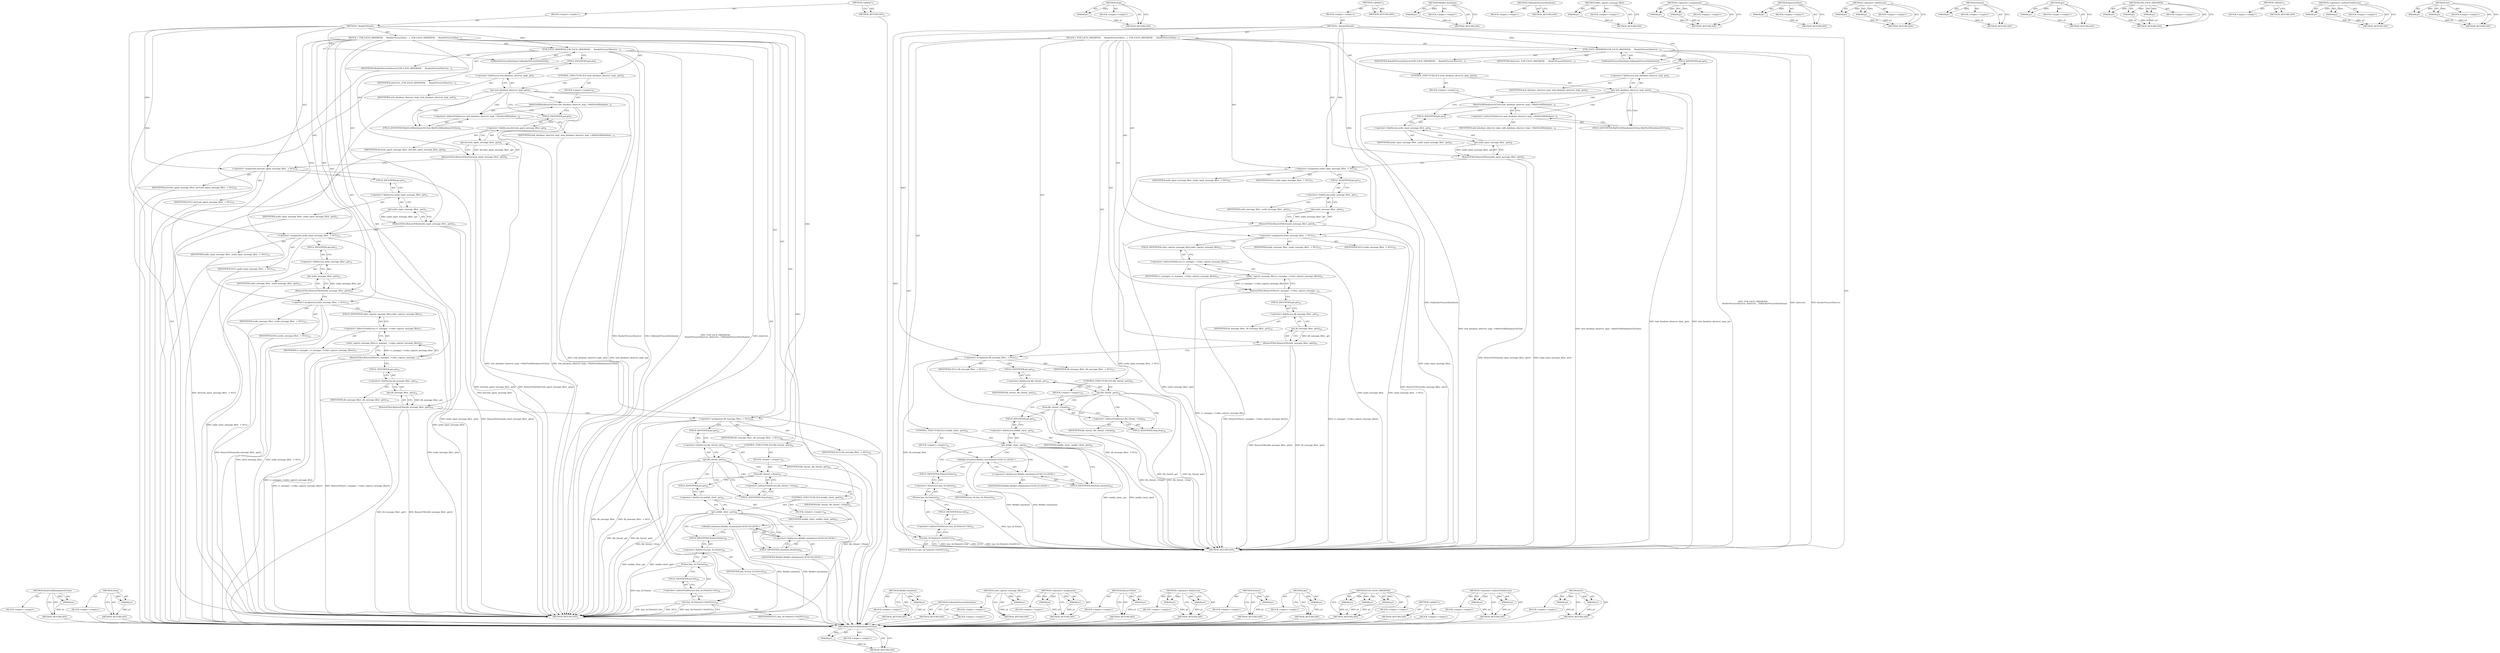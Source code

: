 digraph "Set" {
vulnerable_114 [label=<(METHOD,WaitForAllDatabasesToClose)>];
vulnerable_115 [label=<(PARAM,p1)>];
vulnerable_116 [label=<(BLOCK,&lt;empty&gt;,&lt;empty&gt;)>];
vulnerable_117 [label=<(METHOD_RETURN,ANY)>];
vulnerable_136 [label=<(METHOD,Stop)>];
vulnerable_137 [label=<(PARAM,p1)>];
vulnerable_138 [label=<(BLOCK,&lt;empty&gt;,&lt;empty&gt;)>];
vulnerable_139 [label=<(METHOD_RETURN,ANY)>];
vulnerable_6 [label=<(METHOD,&lt;global&gt;)<SUB>1</SUB>>];
vulnerable_7 [label=<(BLOCK,&lt;empty&gt;,&lt;empty&gt;)<SUB>1</SUB>>];
vulnerable_8 [label=<(METHOD,~RenderThread)<SUB>1</SUB>>];
vulnerable_9 [label=<(BLOCK,{
  FOR_EACH_OBSERVER(
      RenderProcessObser...,{
  FOR_EACH_OBSERVER(
      RenderProcessObser...)<SUB>1</SUB>>];
vulnerable_10 [label=<(FOR_EACH_OBSERVER,FOR_EACH_OBSERVER(
      RenderProcessObserver,...)<SUB>2</SUB>>];
vulnerable_11 [label=<(IDENTIFIER,RenderProcessObserver,FOR_EACH_OBSERVER(
      RenderProcessObserver,...)<SUB>3</SUB>>];
vulnerable_12 [label=<(IDENTIFIER,observers_,FOR_EACH_OBSERVER(
      RenderProcessObserver,...)<SUB>3</SUB>>];
vulnerable_13 [label=<(OnRenderProcessShutdown,OnRenderProcessShutdown())<SUB>3</SUB>>];
vulnerable_14 [label=<(CONTROL_STRUCTURE,IF,if (web_database_observer_impl_.get()))<SUB>5</SUB>>];
vulnerable_15 [label=<(get,web_database_observer_impl_.get())<SUB>5</SUB>>];
vulnerable_16 [label=<(&lt;operator&gt;.fieldAccess,web_database_observer_impl_.get)<SUB>5</SUB>>];
vulnerable_17 [label=<(IDENTIFIER,web_database_observer_impl_,web_database_observer_impl_.get())<SUB>5</SUB>>];
vulnerable_18 [label=<(FIELD_IDENTIFIER,get,get)<SUB>5</SUB>>];
vulnerable_19 [label=<(BLOCK,&lt;empty&gt;,&lt;empty&gt;)<SUB>6</SUB>>];
vulnerable_20 [label=<(WaitForAllDatabasesToClose,web_database_observer_impl_-&gt;WaitForAllDatabase...)<SUB>6</SUB>>];
vulnerable_21 [label=<(&lt;operator&gt;.indirectFieldAccess,web_database_observer_impl_-&gt;WaitForAllDatabase...)<SUB>6</SUB>>];
vulnerable_22 [label=<(IDENTIFIER,web_database_observer_impl_,web_database_observer_impl_-&gt;WaitForAllDatabase...)<SUB>6</SUB>>];
vulnerable_23 [label=<(FIELD_IDENTIFIER,WaitForAllDatabasesToClose,WaitForAllDatabasesToClose)<SUB>6</SUB>>];
vulnerable_24 [label=<(RemoveFilter,RemoveFilter(audio_input_message_filter_.get()))<SUB>8</SUB>>];
vulnerable_25 [label=<(get,audio_input_message_filter_.get())<SUB>8</SUB>>];
vulnerable_26 [label=<(&lt;operator&gt;.fieldAccess,audio_input_message_filter_.get)<SUB>8</SUB>>];
vulnerable_27 [label=<(IDENTIFIER,audio_input_message_filter_,audio_input_message_filter_.get())<SUB>8</SUB>>];
vulnerable_28 [label=<(FIELD_IDENTIFIER,get,get)<SUB>8</SUB>>];
vulnerable_29 [label=<(&lt;operator&gt;.assignment,audio_input_message_filter_ = NULL)<SUB>9</SUB>>];
vulnerable_30 [label=<(IDENTIFIER,audio_input_message_filter_,audio_input_message_filter_ = NULL)<SUB>9</SUB>>];
vulnerable_31 [label=<(IDENTIFIER,NULL,audio_input_message_filter_ = NULL)<SUB>9</SUB>>];
vulnerable_32 [label=<(RemoveFilter,RemoveFilter(audio_message_filter_.get()))<SUB>11</SUB>>];
vulnerable_33 [label=<(get,audio_message_filter_.get())<SUB>11</SUB>>];
vulnerable_34 [label=<(&lt;operator&gt;.fieldAccess,audio_message_filter_.get)<SUB>11</SUB>>];
vulnerable_35 [label=<(IDENTIFIER,audio_message_filter_,audio_message_filter_.get())<SUB>11</SUB>>];
vulnerable_36 [label=<(FIELD_IDENTIFIER,get,get)<SUB>11</SUB>>];
vulnerable_37 [label=<(&lt;operator&gt;.assignment,audio_message_filter_ = NULL)<SUB>12</SUB>>];
vulnerable_38 [label=<(IDENTIFIER,audio_message_filter_,audio_message_filter_ = NULL)<SUB>12</SUB>>];
vulnerable_39 [label=<(IDENTIFIER,NULL,audio_message_filter_ = NULL)<SUB>12</SUB>>];
vulnerable_40 [label=<(RemoveFilter,RemoveFilter(vc_manager_-&gt;video_capture_message...)<SUB>14</SUB>>];
vulnerable_41 [label=<(video_capture_message_filter,vc_manager_-&gt;video_capture_message_filter())<SUB>14</SUB>>];
vulnerable_42 [label=<(&lt;operator&gt;.indirectFieldAccess,vc_manager_-&gt;video_capture_message_filter)<SUB>14</SUB>>];
vulnerable_43 [label=<(IDENTIFIER,vc_manager_,vc_manager_-&gt;video_capture_message_filter())<SUB>14</SUB>>];
vulnerable_44 [label=<(FIELD_IDENTIFIER,video_capture_message_filter,video_capture_message_filter)<SUB>14</SUB>>];
vulnerable_45 [label=<(RemoveFilter,RemoveFilter(db_message_filter_.get()))<SUB>16</SUB>>];
vulnerable_46 [label=<(get,db_message_filter_.get())<SUB>16</SUB>>];
vulnerable_47 [label=<(&lt;operator&gt;.fieldAccess,db_message_filter_.get)<SUB>16</SUB>>];
vulnerable_48 [label=<(IDENTIFIER,db_message_filter_,db_message_filter_.get())<SUB>16</SUB>>];
vulnerable_49 [label=<(FIELD_IDENTIFIER,get,get)<SUB>16</SUB>>];
vulnerable_50 [label=<(&lt;operator&gt;.assignment,db_message_filter_ = NULL)<SUB>17</SUB>>];
vulnerable_51 [label=<(IDENTIFIER,db_message_filter_,db_message_filter_ = NULL)<SUB>17</SUB>>];
vulnerable_52 [label=<(IDENTIFIER,NULL,db_message_filter_ = NULL)<SUB>17</SUB>>];
vulnerable_53 [label=<(CONTROL_STRUCTURE,IF,if (file_thread_.get()))<SUB>19</SUB>>];
vulnerable_54 [label=<(get,file_thread_.get())<SUB>19</SUB>>];
vulnerable_55 [label=<(&lt;operator&gt;.fieldAccess,file_thread_.get)<SUB>19</SUB>>];
vulnerable_56 [label=<(IDENTIFIER,file_thread_,file_thread_.get())<SUB>19</SUB>>];
vulnerable_57 [label=<(FIELD_IDENTIFIER,get,get)<SUB>19</SUB>>];
vulnerable_58 [label=<(BLOCK,&lt;empty&gt;,&lt;empty&gt;)<SUB>20</SUB>>];
vulnerable_59 [label=<(Stop,file_thread_-&gt;Stop())<SUB>20</SUB>>];
vulnerable_60 [label=<(&lt;operator&gt;.indirectFieldAccess,file_thread_-&gt;Stop)<SUB>20</SUB>>];
vulnerable_61 [label=<(IDENTIFIER,file_thread_,file_thread_-&gt;Stop())<SUB>20</SUB>>];
vulnerable_62 [label=<(FIELD_IDENTIFIER,Stop,Stop)<SUB>20</SUB>>];
vulnerable_63 [label=<(CONTROL_STRUCTURE,IF,if (webkit_client_.get()))<SUB>22</SUB>>];
vulnerable_64 [label=<(get,webkit_client_.get())<SUB>22</SUB>>];
vulnerable_65 [label=<(&lt;operator&gt;.fieldAccess,webkit_client_.get)<SUB>22</SUB>>];
vulnerable_66 [label=<(IDENTIFIER,webkit_client_,webkit_client_.get())<SUB>22</SUB>>];
vulnerable_67 [label=<(FIELD_IDENTIFIER,get,get)<SUB>22</SUB>>];
vulnerable_68 [label=<(BLOCK,&lt;empty&gt;,&lt;empty&gt;)<SUB>23</SUB>>];
vulnerable_69 [label="<(WebKit.shutdown,WebKit::shutdown())<SUB>23</SUB>>"];
vulnerable_70 [label="<(&lt;operator&gt;.fieldAccess,WebKit::shutdown)<SUB>23</SUB>>"];
vulnerable_71 [label="<(IDENTIFIER,WebKit,WebKit::shutdown())<SUB>23</SUB>>"];
vulnerable_72 [label=<(FIELD_IDENTIFIER,shutdown,shutdown)<SUB>23</SUB>>];
vulnerable_73 [label=<(Set,lazy_tls.Pointer()-&gt;Set(NULL))<SUB>25</SUB>>];
vulnerable_74 [label=<(&lt;operator&gt;.indirectFieldAccess,lazy_tls.Pointer()-&gt;Set)<SUB>25</SUB>>];
vulnerable_75 [label=<(Pointer,lazy_tls.Pointer())<SUB>25</SUB>>];
vulnerable_76 [label=<(&lt;operator&gt;.fieldAccess,lazy_tls.Pointer)<SUB>25</SUB>>];
vulnerable_77 [label=<(IDENTIFIER,lazy_tls,lazy_tls.Pointer())<SUB>25</SUB>>];
vulnerable_78 [label=<(FIELD_IDENTIFIER,Pointer,Pointer)<SUB>25</SUB>>];
vulnerable_79 [label=<(FIELD_IDENTIFIER,Set,Set)<SUB>25</SUB>>];
vulnerable_80 [label=<(IDENTIFIER,NULL,lazy_tls.Pointer()-&gt;Set(NULL))<SUB>25</SUB>>];
vulnerable_81 [label=<(METHOD_RETURN,ANY)<SUB>1</SUB>>];
vulnerable_83 [label=<(METHOD_RETURN,ANY)<SUB>1</SUB>>];
vulnerable_140 [label=<(METHOD,WebKit.shutdown)>];
vulnerable_141 [label=<(PARAM,p1)>];
vulnerable_142 [label=<(BLOCK,&lt;empty&gt;,&lt;empty&gt;)>];
vulnerable_143 [label=<(METHOD_RETURN,ANY)>];
vulnerable_102 [label=<(METHOD,OnRenderProcessShutdown)>];
vulnerable_103 [label=<(BLOCK,&lt;empty&gt;,&lt;empty&gt;)>];
vulnerable_104 [label=<(METHOD_RETURN,ANY)>];
vulnerable_132 [label=<(METHOD,video_capture_message_filter)>];
vulnerable_133 [label=<(PARAM,p1)>];
vulnerable_134 [label=<(BLOCK,&lt;empty&gt;,&lt;empty&gt;)>];
vulnerable_135 [label=<(METHOD_RETURN,ANY)>];
vulnerable_127 [label=<(METHOD,&lt;operator&gt;.assignment)>];
vulnerable_128 [label=<(PARAM,p1)>];
vulnerable_129 [label=<(PARAM,p2)>];
vulnerable_130 [label=<(BLOCK,&lt;empty&gt;,&lt;empty&gt;)>];
vulnerable_131 [label=<(METHOD_RETURN,ANY)>];
vulnerable_123 [label=<(METHOD,RemoveFilter)>];
vulnerable_124 [label=<(PARAM,p1)>];
vulnerable_125 [label=<(BLOCK,&lt;empty&gt;,&lt;empty&gt;)>];
vulnerable_126 [label=<(METHOD_RETURN,ANY)>];
vulnerable_109 [label=<(METHOD,&lt;operator&gt;.fieldAccess)>];
vulnerable_110 [label=<(PARAM,p1)>];
vulnerable_111 [label=<(PARAM,p2)>];
vulnerable_112 [label=<(BLOCK,&lt;empty&gt;,&lt;empty&gt;)>];
vulnerable_113 [label=<(METHOD_RETURN,ANY)>];
vulnerable_149 [label=<(METHOD,Pointer)>];
vulnerable_150 [label=<(PARAM,p1)>];
vulnerable_151 [label=<(BLOCK,&lt;empty&gt;,&lt;empty&gt;)>];
vulnerable_152 [label=<(METHOD_RETURN,ANY)>];
vulnerable_105 [label=<(METHOD,get)>];
vulnerable_106 [label=<(PARAM,p1)>];
vulnerable_107 [label=<(BLOCK,&lt;empty&gt;,&lt;empty&gt;)>];
vulnerable_108 [label=<(METHOD_RETURN,ANY)>];
vulnerable_96 [label=<(METHOD,FOR_EACH_OBSERVER)>];
vulnerable_97 [label=<(PARAM,p1)>];
vulnerable_98 [label=<(PARAM,p2)>];
vulnerable_99 [label=<(PARAM,p3)>];
vulnerable_100 [label=<(BLOCK,&lt;empty&gt;,&lt;empty&gt;)>];
vulnerable_101 [label=<(METHOD_RETURN,ANY)>];
vulnerable_90 [label=<(METHOD,&lt;global&gt;)<SUB>1</SUB>>];
vulnerable_91 [label=<(BLOCK,&lt;empty&gt;,&lt;empty&gt;)>];
vulnerable_92 [label=<(METHOD_RETURN,ANY)>];
vulnerable_118 [label=<(METHOD,&lt;operator&gt;.indirectFieldAccess)>];
vulnerable_119 [label=<(PARAM,p1)>];
vulnerable_120 [label=<(PARAM,p2)>];
vulnerable_121 [label=<(BLOCK,&lt;empty&gt;,&lt;empty&gt;)>];
vulnerable_122 [label=<(METHOD_RETURN,ANY)>];
vulnerable_144 [label=<(METHOD,Set)>];
vulnerable_145 [label=<(PARAM,p1)>];
vulnerable_146 [label=<(PARAM,p2)>];
vulnerable_147 [label=<(BLOCK,&lt;empty&gt;,&lt;empty&gt;)>];
vulnerable_148 [label=<(METHOD_RETURN,ANY)>];
fixed_122 [label=<(METHOD,WaitForAllDatabasesToClose)>];
fixed_123 [label=<(PARAM,p1)>];
fixed_124 [label=<(BLOCK,&lt;empty&gt;,&lt;empty&gt;)>];
fixed_125 [label=<(METHOD_RETURN,ANY)>];
fixed_144 [label=<(METHOD,Stop)>];
fixed_145 [label=<(PARAM,p1)>];
fixed_146 [label=<(BLOCK,&lt;empty&gt;,&lt;empty&gt;)>];
fixed_147 [label=<(METHOD_RETURN,ANY)>];
fixed_6 [label=<(METHOD,&lt;global&gt;)<SUB>1</SUB>>];
fixed_7 [label=<(BLOCK,&lt;empty&gt;,&lt;empty&gt;)<SUB>1</SUB>>];
fixed_8 [label=<(METHOD,~RenderThread)<SUB>1</SUB>>];
fixed_9 [label=<(BLOCK,{
  FOR_EACH_OBSERVER(
      RenderProcessObser...,{
  FOR_EACH_OBSERVER(
      RenderProcessObser...)<SUB>1</SUB>>];
fixed_10 [label=<(FOR_EACH_OBSERVER,FOR_EACH_OBSERVER(
      RenderProcessObserver,...)<SUB>2</SUB>>];
fixed_11 [label=<(IDENTIFIER,RenderProcessObserver,FOR_EACH_OBSERVER(
      RenderProcessObserver,...)<SUB>3</SUB>>];
fixed_12 [label=<(IDENTIFIER,observers_,FOR_EACH_OBSERVER(
      RenderProcessObserver,...)<SUB>3</SUB>>];
fixed_13 [label=<(OnRenderProcessShutdown,OnRenderProcessShutdown())<SUB>3</SUB>>];
fixed_14 [label=<(CONTROL_STRUCTURE,IF,if (web_database_observer_impl_.get()))<SUB>5</SUB>>];
fixed_15 [label=<(get,web_database_observer_impl_.get())<SUB>5</SUB>>];
fixed_16 [label=<(&lt;operator&gt;.fieldAccess,web_database_observer_impl_.get)<SUB>5</SUB>>];
fixed_17 [label=<(IDENTIFIER,web_database_observer_impl_,web_database_observer_impl_.get())<SUB>5</SUB>>];
fixed_18 [label=<(FIELD_IDENTIFIER,get,get)<SUB>5</SUB>>];
fixed_19 [label=<(BLOCK,&lt;empty&gt;,&lt;empty&gt;)<SUB>6</SUB>>];
fixed_20 [label=<(WaitForAllDatabasesToClose,web_database_observer_impl_-&gt;WaitForAllDatabase...)<SUB>6</SUB>>];
fixed_21 [label=<(&lt;operator&gt;.indirectFieldAccess,web_database_observer_impl_-&gt;WaitForAllDatabase...)<SUB>6</SUB>>];
fixed_22 [label=<(IDENTIFIER,web_database_observer_impl_,web_database_observer_impl_-&gt;WaitForAllDatabase...)<SUB>6</SUB>>];
fixed_23 [label=<(FIELD_IDENTIFIER,WaitForAllDatabasesToClose,WaitForAllDatabasesToClose)<SUB>6</SUB>>];
fixed_24 [label=<(RemoveFilter,RemoveFilter(devtools_agent_message_filter_.get()))<SUB>8</SUB>>];
fixed_25 [label=<(get,devtools_agent_message_filter_.get())<SUB>8</SUB>>];
fixed_26 [label=<(&lt;operator&gt;.fieldAccess,devtools_agent_message_filter_.get)<SUB>8</SUB>>];
fixed_27 [label=<(IDENTIFIER,devtools_agent_message_filter_,devtools_agent_message_filter_.get())<SUB>8</SUB>>];
fixed_28 [label=<(FIELD_IDENTIFIER,get,get)<SUB>8</SUB>>];
fixed_29 [label=<(&lt;operator&gt;.assignment,devtools_agent_message_filter_ = NULL)<SUB>9</SUB>>];
fixed_30 [label=<(IDENTIFIER,devtools_agent_message_filter_,devtools_agent_message_filter_ = NULL)<SUB>9</SUB>>];
fixed_31 [label=<(IDENTIFIER,NULL,devtools_agent_message_filter_ = NULL)<SUB>9</SUB>>];
fixed_32 [label=<(RemoveFilter,RemoveFilter(audio_input_message_filter_.get()))<SUB>11</SUB>>];
fixed_33 [label=<(get,audio_input_message_filter_.get())<SUB>11</SUB>>];
fixed_34 [label=<(&lt;operator&gt;.fieldAccess,audio_input_message_filter_.get)<SUB>11</SUB>>];
fixed_35 [label=<(IDENTIFIER,audio_input_message_filter_,audio_input_message_filter_.get())<SUB>11</SUB>>];
fixed_36 [label=<(FIELD_IDENTIFIER,get,get)<SUB>11</SUB>>];
fixed_37 [label=<(&lt;operator&gt;.assignment,audio_input_message_filter_ = NULL)<SUB>12</SUB>>];
fixed_38 [label=<(IDENTIFIER,audio_input_message_filter_,audio_input_message_filter_ = NULL)<SUB>12</SUB>>];
fixed_39 [label=<(IDENTIFIER,NULL,audio_input_message_filter_ = NULL)<SUB>12</SUB>>];
fixed_40 [label=<(RemoveFilter,RemoveFilter(audio_message_filter_.get()))<SUB>14</SUB>>];
fixed_41 [label=<(get,audio_message_filter_.get())<SUB>14</SUB>>];
fixed_42 [label=<(&lt;operator&gt;.fieldAccess,audio_message_filter_.get)<SUB>14</SUB>>];
fixed_43 [label=<(IDENTIFIER,audio_message_filter_,audio_message_filter_.get())<SUB>14</SUB>>];
fixed_44 [label=<(FIELD_IDENTIFIER,get,get)<SUB>14</SUB>>];
fixed_45 [label=<(&lt;operator&gt;.assignment,audio_message_filter_ = NULL)<SUB>15</SUB>>];
fixed_46 [label=<(IDENTIFIER,audio_message_filter_,audio_message_filter_ = NULL)<SUB>15</SUB>>];
fixed_47 [label=<(IDENTIFIER,NULL,audio_message_filter_ = NULL)<SUB>15</SUB>>];
fixed_48 [label=<(RemoveFilter,RemoveFilter(vc_manager_-&gt;video_capture_message...)<SUB>17</SUB>>];
fixed_49 [label=<(video_capture_message_filter,vc_manager_-&gt;video_capture_message_filter())<SUB>17</SUB>>];
fixed_50 [label=<(&lt;operator&gt;.indirectFieldAccess,vc_manager_-&gt;video_capture_message_filter)<SUB>17</SUB>>];
fixed_51 [label=<(IDENTIFIER,vc_manager_,vc_manager_-&gt;video_capture_message_filter())<SUB>17</SUB>>];
fixed_52 [label=<(FIELD_IDENTIFIER,video_capture_message_filter,video_capture_message_filter)<SUB>17</SUB>>];
fixed_53 [label=<(RemoveFilter,RemoveFilter(db_message_filter_.get()))<SUB>19</SUB>>];
fixed_54 [label=<(get,db_message_filter_.get())<SUB>19</SUB>>];
fixed_55 [label=<(&lt;operator&gt;.fieldAccess,db_message_filter_.get)<SUB>19</SUB>>];
fixed_56 [label=<(IDENTIFIER,db_message_filter_,db_message_filter_.get())<SUB>19</SUB>>];
fixed_57 [label=<(FIELD_IDENTIFIER,get,get)<SUB>19</SUB>>];
fixed_58 [label=<(&lt;operator&gt;.assignment,db_message_filter_ = NULL)<SUB>20</SUB>>];
fixed_59 [label=<(IDENTIFIER,db_message_filter_,db_message_filter_ = NULL)<SUB>20</SUB>>];
fixed_60 [label=<(IDENTIFIER,NULL,db_message_filter_ = NULL)<SUB>20</SUB>>];
fixed_61 [label=<(CONTROL_STRUCTURE,IF,if (file_thread_.get()))<SUB>22</SUB>>];
fixed_62 [label=<(get,file_thread_.get())<SUB>22</SUB>>];
fixed_63 [label=<(&lt;operator&gt;.fieldAccess,file_thread_.get)<SUB>22</SUB>>];
fixed_64 [label=<(IDENTIFIER,file_thread_,file_thread_.get())<SUB>22</SUB>>];
fixed_65 [label=<(FIELD_IDENTIFIER,get,get)<SUB>22</SUB>>];
fixed_66 [label=<(BLOCK,&lt;empty&gt;,&lt;empty&gt;)<SUB>23</SUB>>];
fixed_67 [label=<(Stop,file_thread_-&gt;Stop())<SUB>23</SUB>>];
fixed_68 [label=<(&lt;operator&gt;.indirectFieldAccess,file_thread_-&gt;Stop)<SUB>23</SUB>>];
fixed_69 [label=<(IDENTIFIER,file_thread_,file_thread_-&gt;Stop())<SUB>23</SUB>>];
fixed_70 [label=<(FIELD_IDENTIFIER,Stop,Stop)<SUB>23</SUB>>];
fixed_71 [label=<(CONTROL_STRUCTURE,IF,if (webkit_client_.get()))<SUB>25</SUB>>];
fixed_72 [label=<(get,webkit_client_.get())<SUB>25</SUB>>];
fixed_73 [label=<(&lt;operator&gt;.fieldAccess,webkit_client_.get)<SUB>25</SUB>>];
fixed_74 [label=<(IDENTIFIER,webkit_client_,webkit_client_.get())<SUB>25</SUB>>];
fixed_75 [label=<(FIELD_IDENTIFIER,get,get)<SUB>25</SUB>>];
fixed_76 [label=<(BLOCK,&lt;empty&gt;,&lt;empty&gt;)<SUB>26</SUB>>];
fixed_77 [label="<(WebKit.shutdown,WebKit::shutdown())<SUB>26</SUB>>"];
fixed_78 [label="<(&lt;operator&gt;.fieldAccess,WebKit::shutdown)<SUB>26</SUB>>"];
fixed_79 [label="<(IDENTIFIER,WebKit,WebKit::shutdown())<SUB>26</SUB>>"];
fixed_80 [label=<(FIELD_IDENTIFIER,shutdown,shutdown)<SUB>26</SUB>>];
fixed_81 [label=<(Set,lazy_tls.Pointer()-&gt;Set(NULL))<SUB>28</SUB>>];
fixed_82 [label=<(&lt;operator&gt;.indirectFieldAccess,lazy_tls.Pointer()-&gt;Set)<SUB>28</SUB>>];
fixed_83 [label=<(Pointer,lazy_tls.Pointer())<SUB>28</SUB>>];
fixed_84 [label=<(&lt;operator&gt;.fieldAccess,lazy_tls.Pointer)<SUB>28</SUB>>];
fixed_85 [label=<(IDENTIFIER,lazy_tls,lazy_tls.Pointer())<SUB>28</SUB>>];
fixed_86 [label=<(FIELD_IDENTIFIER,Pointer,Pointer)<SUB>28</SUB>>];
fixed_87 [label=<(FIELD_IDENTIFIER,Set,Set)<SUB>28</SUB>>];
fixed_88 [label=<(IDENTIFIER,NULL,lazy_tls.Pointer()-&gt;Set(NULL))<SUB>28</SUB>>];
fixed_89 [label=<(METHOD_RETURN,ANY)<SUB>1</SUB>>];
fixed_91 [label=<(METHOD_RETURN,ANY)<SUB>1</SUB>>];
fixed_148 [label=<(METHOD,WebKit.shutdown)>];
fixed_149 [label=<(PARAM,p1)>];
fixed_150 [label=<(BLOCK,&lt;empty&gt;,&lt;empty&gt;)>];
fixed_151 [label=<(METHOD_RETURN,ANY)>];
fixed_110 [label=<(METHOD,OnRenderProcessShutdown)>];
fixed_111 [label=<(BLOCK,&lt;empty&gt;,&lt;empty&gt;)>];
fixed_112 [label=<(METHOD_RETURN,ANY)>];
fixed_140 [label=<(METHOD,video_capture_message_filter)>];
fixed_141 [label=<(PARAM,p1)>];
fixed_142 [label=<(BLOCK,&lt;empty&gt;,&lt;empty&gt;)>];
fixed_143 [label=<(METHOD_RETURN,ANY)>];
fixed_135 [label=<(METHOD,&lt;operator&gt;.assignment)>];
fixed_136 [label=<(PARAM,p1)>];
fixed_137 [label=<(PARAM,p2)>];
fixed_138 [label=<(BLOCK,&lt;empty&gt;,&lt;empty&gt;)>];
fixed_139 [label=<(METHOD_RETURN,ANY)>];
fixed_131 [label=<(METHOD,RemoveFilter)>];
fixed_132 [label=<(PARAM,p1)>];
fixed_133 [label=<(BLOCK,&lt;empty&gt;,&lt;empty&gt;)>];
fixed_134 [label=<(METHOD_RETURN,ANY)>];
fixed_117 [label=<(METHOD,&lt;operator&gt;.fieldAccess)>];
fixed_118 [label=<(PARAM,p1)>];
fixed_119 [label=<(PARAM,p2)>];
fixed_120 [label=<(BLOCK,&lt;empty&gt;,&lt;empty&gt;)>];
fixed_121 [label=<(METHOD_RETURN,ANY)>];
fixed_157 [label=<(METHOD,Pointer)>];
fixed_158 [label=<(PARAM,p1)>];
fixed_159 [label=<(BLOCK,&lt;empty&gt;,&lt;empty&gt;)>];
fixed_160 [label=<(METHOD_RETURN,ANY)>];
fixed_113 [label=<(METHOD,get)>];
fixed_114 [label=<(PARAM,p1)>];
fixed_115 [label=<(BLOCK,&lt;empty&gt;,&lt;empty&gt;)>];
fixed_116 [label=<(METHOD_RETURN,ANY)>];
fixed_104 [label=<(METHOD,FOR_EACH_OBSERVER)>];
fixed_105 [label=<(PARAM,p1)>];
fixed_106 [label=<(PARAM,p2)>];
fixed_107 [label=<(PARAM,p3)>];
fixed_108 [label=<(BLOCK,&lt;empty&gt;,&lt;empty&gt;)>];
fixed_109 [label=<(METHOD_RETURN,ANY)>];
fixed_98 [label=<(METHOD,&lt;global&gt;)<SUB>1</SUB>>];
fixed_99 [label=<(BLOCK,&lt;empty&gt;,&lt;empty&gt;)>];
fixed_100 [label=<(METHOD_RETURN,ANY)>];
fixed_126 [label=<(METHOD,&lt;operator&gt;.indirectFieldAccess)>];
fixed_127 [label=<(PARAM,p1)>];
fixed_128 [label=<(PARAM,p2)>];
fixed_129 [label=<(BLOCK,&lt;empty&gt;,&lt;empty&gt;)>];
fixed_130 [label=<(METHOD_RETURN,ANY)>];
fixed_152 [label=<(METHOD,Set)>];
fixed_153 [label=<(PARAM,p1)>];
fixed_154 [label=<(PARAM,p2)>];
fixed_155 [label=<(BLOCK,&lt;empty&gt;,&lt;empty&gt;)>];
fixed_156 [label=<(METHOD_RETURN,ANY)>];
vulnerable_114 -> vulnerable_115  [key=0, label="AST: "];
vulnerable_114 -> vulnerable_115  [key=1, label="DDG: "];
vulnerable_114 -> vulnerable_116  [key=0, label="AST: "];
vulnerable_114 -> vulnerable_117  [key=0, label="AST: "];
vulnerable_114 -> vulnerable_117  [key=1, label="CFG: "];
vulnerable_115 -> vulnerable_117  [key=0, label="DDG: p1"];
vulnerable_136 -> vulnerable_137  [key=0, label="AST: "];
vulnerable_136 -> vulnerable_137  [key=1, label="DDG: "];
vulnerable_136 -> vulnerable_138  [key=0, label="AST: "];
vulnerable_136 -> vulnerable_139  [key=0, label="AST: "];
vulnerable_136 -> vulnerable_139  [key=1, label="CFG: "];
vulnerable_137 -> vulnerable_139  [key=0, label="DDG: p1"];
vulnerable_6 -> vulnerable_7  [key=0, label="AST: "];
vulnerable_6 -> vulnerable_83  [key=0, label="AST: "];
vulnerable_6 -> vulnerable_83  [key=1, label="CFG: "];
vulnerable_7 -> vulnerable_8  [key=0, label="AST: "];
vulnerable_8 -> vulnerable_9  [key=0, label="AST: "];
vulnerable_8 -> vulnerable_81  [key=0, label="AST: "];
vulnerable_8 -> vulnerable_13  [key=0, label="CFG: "];
vulnerable_8 -> vulnerable_29  [key=0, label="DDG: "];
vulnerable_8 -> vulnerable_37  [key=0, label="DDG: "];
vulnerable_8 -> vulnerable_50  [key=0, label="DDG: "];
vulnerable_8 -> vulnerable_10  [key=0, label="DDG: "];
vulnerable_8 -> vulnerable_73  [key=0, label="DDG: "];
vulnerable_9 -> vulnerable_10  [key=0, label="AST: "];
vulnerable_9 -> vulnerable_14  [key=0, label="AST: "];
vulnerable_9 -> vulnerable_24  [key=0, label="AST: "];
vulnerable_9 -> vulnerable_29  [key=0, label="AST: "];
vulnerable_9 -> vulnerable_32  [key=0, label="AST: "];
vulnerable_9 -> vulnerable_37  [key=0, label="AST: "];
vulnerable_9 -> vulnerable_40  [key=0, label="AST: "];
vulnerable_9 -> vulnerable_45  [key=0, label="AST: "];
vulnerable_9 -> vulnerable_50  [key=0, label="AST: "];
vulnerable_9 -> vulnerable_53  [key=0, label="AST: "];
vulnerable_9 -> vulnerable_63  [key=0, label="AST: "];
vulnerable_9 -> vulnerable_73  [key=0, label="AST: "];
vulnerable_10 -> vulnerable_11  [key=0, label="AST: "];
vulnerable_10 -> vulnerable_12  [key=0, label="AST: "];
vulnerable_10 -> vulnerable_13  [key=0, label="AST: "];
vulnerable_10 -> vulnerable_18  [key=0, label="CFG: "];
vulnerable_10 -> vulnerable_81  [key=0, label="DDG: RenderProcessObserver"];
vulnerable_10 -> vulnerable_81  [key=1, label="DDG: OnRenderProcessShutdown()"];
vulnerable_10 -> vulnerable_81  [key=2, label="DDG: FOR_EACH_OBSERVER(
      RenderProcessObserver, observers_, OnRenderProcessShutdown())"];
vulnerable_10 -> vulnerable_81  [key=3, label="DDG: observers_"];
vulnerable_13 -> vulnerable_10  [key=0, label="CFG: "];
vulnerable_14 -> vulnerable_15  [key=0, label="AST: "];
vulnerable_14 -> vulnerable_19  [key=0, label="AST: "];
vulnerable_15 -> vulnerable_16  [key=0, label="AST: "];
vulnerable_15 -> vulnerable_23  [key=0, label="CFG: "];
vulnerable_15 -> vulnerable_23  [key=1, label="CDG: "];
vulnerable_15 -> vulnerable_28  [key=0, label="CFG: "];
vulnerable_15 -> vulnerable_81  [key=0, label="DDG: web_database_observer_impl_.get"];
vulnerable_15 -> vulnerable_81  [key=1, label="DDG: web_database_observer_impl_.get()"];
vulnerable_15 -> vulnerable_21  [key=0, label="CDG: "];
vulnerable_15 -> vulnerable_20  [key=0, label="CDG: "];
vulnerable_16 -> vulnerable_17  [key=0, label="AST: "];
vulnerable_16 -> vulnerable_18  [key=0, label="AST: "];
vulnerable_16 -> vulnerable_15  [key=0, label="CFG: "];
vulnerable_18 -> vulnerable_16  [key=0, label="CFG: "];
vulnerable_19 -> vulnerable_20  [key=0, label="AST: "];
vulnerable_20 -> vulnerable_21  [key=0, label="AST: "];
vulnerable_20 -> vulnerable_28  [key=0, label="CFG: "];
vulnerable_20 -> vulnerable_81  [key=0, label="DDG: web_database_observer_impl_-&gt;WaitForAllDatabasesToClose"];
vulnerable_20 -> vulnerable_81  [key=1, label="DDG: web_database_observer_impl_-&gt;WaitForAllDatabasesToClose()"];
vulnerable_21 -> vulnerable_22  [key=0, label="AST: "];
vulnerable_21 -> vulnerable_23  [key=0, label="AST: "];
vulnerable_21 -> vulnerable_20  [key=0, label="CFG: "];
vulnerable_23 -> vulnerable_21  [key=0, label="CFG: "];
vulnerable_24 -> vulnerable_25  [key=0, label="AST: "];
vulnerable_24 -> vulnerable_29  [key=0, label="CFG: "];
vulnerable_24 -> vulnerable_81  [key=0, label="DDG: audio_input_message_filter_.get()"];
vulnerable_24 -> vulnerable_81  [key=1, label="DDG: RemoveFilter(audio_input_message_filter_.get())"];
vulnerable_25 -> vulnerable_26  [key=0, label="AST: "];
vulnerable_25 -> vulnerable_24  [key=0, label="CFG: "];
vulnerable_25 -> vulnerable_24  [key=1, label="DDG: audio_input_message_filter_.get"];
vulnerable_26 -> vulnerable_27  [key=0, label="AST: "];
vulnerable_26 -> vulnerable_28  [key=0, label="AST: "];
vulnerable_26 -> vulnerable_25  [key=0, label="CFG: "];
vulnerable_28 -> vulnerable_26  [key=0, label="CFG: "];
vulnerable_29 -> vulnerable_30  [key=0, label="AST: "];
vulnerable_29 -> vulnerable_31  [key=0, label="AST: "];
vulnerable_29 -> vulnerable_36  [key=0, label="CFG: "];
vulnerable_29 -> vulnerable_81  [key=0, label="DDG: audio_input_message_filter_"];
vulnerable_29 -> vulnerable_81  [key=1, label="DDG: audio_input_message_filter_ = NULL"];
vulnerable_32 -> vulnerable_33  [key=0, label="AST: "];
vulnerable_32 -> vulnerable_37  [key=0, label="CFG: "];
vulnerable_32 -> vulnerable_81  [key=0, label="DDG: audio_message_filter_.get()"];
vulnerable_32 -> vulnerable_81  [key=1, label="DDG: RemoveFilter(audio_message_filter_.get())"];
vulnerable_33 -> vulnerable_34  [key=0, label="AST: "];
vulnerable_33 -> vulnerable_32  [key=0, label="CFG: "];
vulnerable_33 -> vulnerable_32  [key=1, label="DDG: audio_message_filter_.get"];
vulnerable_34 -> vulnerable_35  [key=0, label="AST: "];
vulnerable_34 -> vulnerable_36  [key=0, label="AST: "];
vulnerable_34 -> vulnerable_33  [key=0, label="CFG: "];
vulnerable_36 -> vulnerable_34  [key=0, label="CFG: "];
vulnerable_37 -> vulnerable_38  [key=0, label="AST: "];
vulnerable_37 -> vulnerable_39  [key=0, label="AST: "];
vulnerable_37 -> vulnerable_44  [key=0, label="CFG: "];
vulnerable_37 -> vulnerable_81  [key=0, label="DDG: audio_message_filter_"];
vulnerable_37 -> vulnerable_81  [key=1, label="DDG: audio_message_filter_ = NULL"];
vulnerable_40 -> vulnerable_41  [key=0, label="AST: "];
vulnerable_40 -> vulnerable_49  [key=0, label="CFG: "];
vulnerable_40 -> vulnerable_81  [key=0, label="DDG: vc_manager_-&gt;video_capture_message_filter()"];
vulnerable_40 -> vulnerable_81  [key=1, label="DDG: RemoveFilter(vc_manager_-&gt;video_capture_message_filter())"];
vulnerable_41 -> vulnerable_42  [key=0, label="AST: "];
vulnerable_41 -> vulnerable_40  [key=0, label="CFG: "];
vulnerable_41 -> vulnerable_40  [key=1, label="DDG: vc_manager_-&gt;video_capture_message_filter"];
vulnerable_41 -> vulnerable_81  [key=0, label="DDG: vc_manager_-&gt;video_capture_message_filter"];
vulnerable_42 -> vulnerable_43  [key=0, label="AST: "];
vulnerable_42 -> vulnerable_44  [key=0, label="AST: "];
vulnerable_42 -> vulnerable_41  [key=0, label="CFG: "];
vulnerable_44 -> vulnerable_42  [key=0, label="CFG: "];
vulnerable_45 -> vulnerable_46  [key=0, label="AST: "];
vulnerable_45 -> vulnerable_50  [key=0, label="CFG: "];
vulnerable_45 -> vulnerable_81  [key=0, label="DDG: db_message_filter_.get()"];
vulnerable_45 -> vulnerable_81  [key=1, label="DDG: RemoveFilter(db_message_filter_.get())"];
vulnerable_46 -> vulnerable_47  [key=0, label="AST: "];
vulnerable_46 -> vulnerable_45  [key=0, label="CFG: "];
vulnerable_46 -> vulnerable_45  [key=1, label="DDG: db_message_filter_.get"];
vulnerable_47 -> vulnerable_48  [key=0, label="AST: "];
vulnerable_47 -> vulnerable_49  [key=0, label="AST: "];
vulnerable_47 -> vulnerable_46  [key=0, label="CFG: "];
vulnerable_49 -> vulnerable_47  [key=0, label="CFG: "];
vulnerable_50 -> vulnerable_51  [key=0, label="AST: "];
vulnerable_50 -> vulnerable_52  [key=0, label="AST: "];
vulnerable_50 -> vulnerable_57  [key=0, label="CFG: "];
vulnerable_50 -> vulnerable_81  [key=0, label="DDG: db_message_filter_"];
vulnerable_50 -> vulnerable_81  [key=1, label="DDG: db_message_filter_ = NULL"];
vulnerable_53 -> vulnerable_54  [key=0, label="AST: "];
vulnerable_53 -> vulnerable_58  [key=0, label="AST: "];
vulnerable_54 -> vulnerable_55  [key=0, label="AST: "];
vulnerable_54 -> vulnerable_62  [key=0, label="CFG: "];
vulnerable_54 -> vulnerable_62  [key=1, label="CDG: "];
vulnerable_54 -> vulnerable_67  [key=0, label="CFG: "];
vulnerable_54 -> vulnerable_81  [key=0, label="DDG: file_thread_.get"];
vulnerable_54 -> vulnerable_81  [key=1, label="DDG: file_thread_.get()"];
vulnerable_54 -> vulnerable_60  [key=0, label="CDG: "];
vulnerable_54 -> vulnerable_59  [key=0, label="CDG: "];
vulnerable_55 -> vulnerable_56  [key=0, label="AST: "];
vulnerable_55 -> vulnerable_57  [key=0, label="AST: "];
vulnerable_55 -> vulnerable_54  [key=0, label="CFG: "];
vulnerable_57 -> vulnerable_55  [key=0, label="CFG: "];
vulnerable_58 -> vulnerable_59  [key=0, label="AST: "];
vulnerable_59 -> vulnerable_60  [key=0, label="AST: "];
vulnerable_59 -> vulnerable_67  [key=0, label="CFG: "];
vulnerable_59 -> vulnerable_81  [key=0, label="DDG: file_thread_-&gt;Stop"];
vulnerable_59 -> vulnerable_81  [key=1, label="DDG: file_thread_-&gt;Stop()"];
vulnerable_60 -> vulnerable_61  [key=0, label="AST: "];
vulnerable_60 -> vulnerable_62  [key=0, label="AST: "];
vulnerable_60 -> vulnerable_59  [key=0, label="CFG: "];
vulnerable_62 -> vulnerable_60  [key=0, label="CFG: "];
vulnerable_63 -> vulnerable_64  [key=0, label="AST: "];
vulnerable_63 -> vulnerable_68  [key=0, label="AST: "];
vulnerable_64 -> vulnerable_65  [key=0, label="AST: "];
vulnerable_64 -> vulnerable_72  [key=0, label="CFG: "];
vulnerable_64 -> vulnerable_72  [key=1, label="CDG: "];
vulnerable_64 -> vulnerable_78  [key=0, label="CFG: "];
vulnerable_64 -> vulnerable_81  [key=0, label="DDG: webkit_client_.get"];
vulnerable_64 -> vulnerable_81  [key=1, label="DDG: webkit_client_.get()"];
vulnerable_64 -> vulnerable_69  [key=0, label="CDG: "];
vulnerable_64 -> vulnerable_70  [key=0, label="CDG: "];
vulnerable_65 -> vulnerable_66  [key=0, label="AST: "];
vulnerable_65 -> vulnerable_67  [key=0, label="AST: "];
vulnerable_65 -> vulnerable_64  [key=0, label="CFG: "];
vulnerable_67 -> vulnerable_65  [key=0, label="CFG: "];
vulnerable_68 -> vulnerable_69  [key=0, label="AST: "];
vulnerable_69 -> vulnerable_70  [key=0, label="AST: "];
vulnerable_69 -> vulnerable_78  [key=0, label="CFG: "];
vulnerable_69 -> vulnerable_81  [key=0, label="DDG: WebKit::shutdown"];
vulnerable_69 -> vulnerable_81  [key=1, label="DDG: WebKit::shutdown()"];
vulnerable_70 -> vulnerable_71  [key=0, label="AST: "];
vulnerable_70 -> vulnerable_72  [key=0, label="AST: "];
vulnerable_70 -> vulnerable_69  [key=0, label="CFG: "];
vulnerable_72 -> vulnerable_70  [key=0, label="CFG: "];
vulnerable_73 -> vulnerable_74  [key=0, label="AST: "];
vulnerable_73 -> vulnerable_80  [key=0, label="AST: "];
vulnerable_73 -> vulnerable_81  [key=0, label="CFG: "];
vulnerable_73 -> vulnerable_81  [key=1, label="DDG: lazy_tls.Pointer()-&gt;Set"];
vulnerable_73 -> vulnerable_81  [key=2, label="DDG: NULL"];
vulnerable_73 -> vulnerable_81  [key=3, label="DDG: lazy_tls.Pointer()-&gt;Set(NULL)"];
vulnerable_74 -> vulnerable_75  [key=0, label="AST: "];
vulnerable_74 -> vulnerable_79  [key=0, label="AST: "];
vulnerable_74 -> vulnerable_73  [key=0, label="CFG: "];
vulnerable_75 -> vulnerable_76  [key=0, label="AST: "];
vulnerable_75 -> vulnerable_79  [key=0, label="CFG: "];
vulnerable_75 -> vulnerable_81  [key=0, label="DDG: lazy_tls.Pointer"];
vulnerable_76 -> vulnerable_77  [key=0, label="AST: "];
vulnerable_76 -> vulnerable_78  [key=0, label="AST: "];
vulnerable_76 -> vulnerable_75  [key=0, label="CFG: "];
vulnerable_78 -> vulnerable_76  [key=0, label="CFG: "];
vulnerable_79 -> vulnerable_74  [key=0, label="CFG: "];
vulnerable_140 -> vulnerable_141  [key=0, label="AST: "];
vulnerable_140 -> vulnerable_141  [key=1, label="DDG: "];
vulnerable_140 -> vulnerable_142  [key=0, label="AST: "];
vulnerable_140 -> vulnerable_143  [key=0, label="AST: "];
vulnerable_140 -> vulnerable_143  [key=1, label="CFG: "];
vulnerable_141 -> vulnerable_143  [key=0, label="DDG: p1"];
vulnerable_102 -> vulnerable_103  [key=0, label="AST: "];
vulnerable_102 -> vulnerable_104  [key=0, label="AST: "];
vulnerable_102 -> vulnerable_104  [key=1, label="CFG: "];
vulnerable_132 -> vulnerable_133  [key=0, label="AST: "];
vulnerable_132 -> vulnerable_133  [key=1, label="DDG: "];
vulnerable_132 -> vulnerable_134  [key=0, label="AST: "];
vulnerable_132 -> vulnerable_135  [key=0, label="AST: "];
vulnerable_132 -> vulnerable_135  [key=1, label="CFG: "];
vulnerable_133 -> vulnerable_135  [key=0, label="DDG: p1"];
vulnerable_127 -> vulnerable_128  [key=0, label="AST: "];
vulnerable_127 -> vulnerable_128  [key=1, label="DDG: "];
vulnerable_127 -> vulnerable_130  [key=0, label="AST: "];
vulnerable_127 -> vulnerable_129  [key=0, label="AST: "];
vulnerable_127 -> vulnerable_129  [key=1, label="DDG: "];
vulnerable_127 -> vulnerable_131  [key=0, label="AST: "];
vulnerable_127 -> vulnerable_131  [key=1, label="CFG: "];
vulnerable_128 -> vulnerable_131  [key=0, label="DDG: p1"];
vulnerable_129 -> vulnerable_131  [key=0, label="DDG: p2"];
vulnerable_123 -> vulnerable_124  [key=0, label="AST: "];
vulnerable_123 -> vulnerable_124  [key=1, label="DDG: "];
vulnerable_123 -> vulnerable_125  [key=0, label="AST: "];
vulnerable_123 -> vulnerable_126  [key=0, label="AST: "];
vulnerable_123 -> vulnerable_126  [key=1, label="CFG: "];
vulnerable_124 -> vulnerable_126  [key=0, label="DDG: p1"];
vulnerable_109 -> vulnerable_110  [key=0, label="AST: "];
vulnerable_109 -> vulnerable_110  [key=1, label="DDG: "];
vulnerable_109 -> vulnerable_112  [key=0, label="AST: "];
vulnerable_109 -> vulnerable_111  [key=0, label="AST: "];
vulnerable_109 -> vulnerable_111  [key=1, label="DDG: "];
vulnerable_109 -> vulnerable_113  [key=0, label="AST: "];
vulnerable_109 -> vulnerable_113  [key=1, label="CFG: "];
vulnerable_110 -> vulnerable_113  [key=0, label="DDG: p1"];
vulnerable_111 -> vulnerable_113  [key=0, label="DDG: p2"];
vulnerable_149 -> vulnerable_150  [key=0, label="AST: "];
vulnerable_149 -> vulnerable_150  [key=1, label="DDG: "];
vulnerable_149 -> vulnerable_151  [key=0, label="AST: "];
vulnerable_149 -> vulnerable_152  [key=0, label="AST: "];
vulnerable_149 -> vulnerable_152  [key=1, label="CFG: "];
vulnerable_150 -> vulnerable_152  [key=0, label="DDG: p1"];
vulnerable_105 -> vulnerable_106  [key=0, label="AST: "];
vulnerable_105 -> vulnerable_106  [key=1, label="DDG: "];
vulnerable_105 -> vulnerable_107  [key=0, label="AST: "];
vulnerable_105 -> vulnerable_108  [key=0, label="AST: "];
vulnerable_105 -> vulnerable_108  [key=1, label="CFG: "];
vulnerable_106 -> vulnerable_108  [key=0, label="DDG: p1"];
vulnerable_96 -> vulnerable_97  [key=0, label="AST: "];
vulnerable_96 -> vulnerable_97  [key=1, label="DDG: "];
vulnerable_96 -> vulnerable_100  [key=0, label="AST: "];
vulnerable_96 -> vulnerable_98  [key=0, label="AST: "];
vulnerable_96 -> vulnerable_98  [key=1, label="DDG: "];
vulnerable_96 -> vulnerable_101  [key=0, label="AST: "];
vulnerable_96 -> vulnerable_101  [key=1, label="CFG: "];
vulnerable_96 -> vulnerable_99  [key=0, label="AST: "];
vulnerable_96 -> vulnerable_99  [key=1, label="DDG: "];
vulnerable_97 -> vulnerable_101  [key=0, label="DDG: p1"];
vulnerable_98 -> vulnerable_101  [key=0, label="DDG: p2"];
vulnerable_99 -> vulnerable_101  [key=0, label="DDG: p3"];
vulnerable_90 -> vulnerable_91  [key=0, label="AST: "];
vulnerable_90 -> vulnerable_92  [key=0, label="AST: "];
vulnerable_90 -> vulnerable_92  [key=1, label="CFG: "];
vulnerable_118 -> vulnerable_119  [key=0, label="AST: "];
vulnerable_118 -> vulnerable_119  [key=1, label="DDG: "];
vulnerable_118 -> vulnerable_121  [key=0, label="AST: "];
vulnerable_118 -> vulnerable_120  [key=0, label="AST: "];
vulnerable_118 -> vulnerable_120  [key=1, label="DDG: "];
vulnerable_118 -> vulnerable_122  [key=0, label="AST: "];
vulnerable_118 -> vulnerable_122  [key=1, label="CFG: "];
vulnerable_119 -> vulnerable_122  [key=0, label="DDG: p1"];
vulnerable_120 -> vulnerable_122  [key=0, label="DDG: p2"];
vulnerable_144 -> vulnerable_145  [key=0, label="AST: "];
vulnerable_144 -> vulnerable_145  [key=1, label="DDG: "];
vulnerable_144 -> vulnerable_147  [key=0, label="AST: "];
vulnerable_144 -> vulnerable_146  [key=0, label="AST: "];
vulnerable_144 -> vulnerable_146  [key=1, label="DDG: "];
vulnerable_144 -> vulnerable_148  [key=0, label="AST: "];
vulnerable_144 -> vulnerable_148  [key=1, label="CFG: "];
vulnerable_145 -> vulnerable_148  [key=0, label="DDG: p1"];
vulnerable_146 -> vulnerable_148  [key=0, label="DDG: p2"];
fixed_122 -> fixed_123  [key=0, label="AST: "];
fixed_122 -> fixed_123  [key=1, label="DDG: "];
fixed_122 -> fixed_124  [key=0, label="AST: "];
fixed_122 -> fixed_125  [key=0, label="AST: "];
fixed_122 -> fixed_125  [key=1, label="CFG: "];
fixed_123 -> fixed_125  [key=0, label="DDG: p1"];
fixed_124 -> vulnerable_114  [key=0];
fixed_125 -> vulnerable_114  [key=0];
fixed_144 -> fixed_145  [key=0, label="AST: "];
fixed_144 -> fixed_145  [key=1, label="DDG: "];
fixed_144 -> fixed_146  [key=0, label="AST: "];
fixed_144 -> fixed_147  [key=0, label="AST: "];
fixed_144 -> fixed_147  [key=1, label="CFG: "];
fixed_145 -> fixed_147  [key=0, label="DDG: p1"];
fixed_146 -> vulnerable_114  [key=0];
fixed_147 -> vulnerable_114  [key=0];
fixed_6 -> fixed_7  [key=0, label="AST: "];
fixed_6 -> fixed_91  [key=0, label="AST: "];
fixed_6 -> fixed_91  [key=1, label="CFG: "];
fixed_7 -> fixed_8  [key=0, label="AST: "];
fixed_8 -> fixed_9  [key=0, label="AST: "];
fixed_8 -> fixed_89  [key=0, label="AST: "];
fixed_8 -> fixed_13  [key=0, label="CFG: "];
fixed_8 -> fixed_29  [key=0, label="DDG: "];
fixed_8 -> fixed_37  [key=0, label="DDG: "];
fixed_8 -> fixed_45  [key=0, label="DDG: "];
fixed_8 -> fixed_58  [key=0, label="DDG: "];
fixed_8 -> fixed_10  [key=0, label="DDG: "];
fixed_8 -> fixed_81  [key=0, label="DDG: "];
fixed_9 -> fixed_10  [key=0, label="AST: "];
fixed_9 -> fixed_14  [key=0, label="AST: "];
fixed_9 -> fixed_24  [key=0, label="AST: "];
fixed_9 -> fixed_29  [key=0, label="AST: "];
fixed_9 -> fixed_32  [key=0, label="AST: "];
fixed_9 -> fixed_37  [key=0, label="AST: "];
fixed_9 -> fixed_40  [key=0, label="AST: "];
fixed_9 -> fixed_45  [key=0, label="AST: "];
fixed_9 -> fixed_48  [key=0, label="AST: "];
fixed_9 -> fixed_53  [key=0, label="AST: "];
fixed_9 -> fixed_58  [key=0, label="AST: "];
fixed_9 -> fixed_61  [key=0, label="AST: "];
fixed_9 -> fixed_71  [key=0, label="AST: "];
fixed_9 -> fixed_81  [key=0, label="AST: "];
fixed_10 -> fixed_11  [key=0, label="AST: "];
fixed_10 -> fixed_12  [key=0, label="AST: "];
fixed_10 -> fixed_13  [key=0, label="AST: "];
fixed_10 -> fixed_18  [key=0, label="CFG: "];
fixed_10 -> fixed_89  [key=0, label="DDG: RenderProcessObserver"];
fixed_10 -> fixed_89  [key=1, label="DDG: OnRenderProcessShutdown()"];
fixed_10 -> fixed_89  [key=2, label="DDG: FOR_EACH_OBSERVER(
      RenderProcessObserver, observers_, OnRenderProcessShutdown())"];
fixed_10 -> fixed_89  [key=3, label="DDG: observers_"];
fixed_11 -> vulnerable_114  [key=0];
fixed_12 -> vulnerable_114  [key=0];
fixed_13 -> fixed_10  [key=0, label="CFG: "];
fixed_14 -> fixed_15  [key=0, label="AST: "];
fixed_14 -> fixed_19  [key=0, label="AST: "];
fixed_15 -> fixed_16  [key=0, label="AST: "];
fixed_15 -> fixed_23  [key=0, label="CFG: "];
fixed_15 -> fixed_23  [key=1, label="CDG: "];
fixed_15 -> fixed_28  [key=0, label="CFG: "];
fixed_15 -> fixed_89  [key=0, label="DDG: web_database_observer_impl_.get"];
fixed_15 -> fixed_89  [key=1, label="DDG: web_database_observer_impl_.get()"];
fixed_15 -> fixed_21  [key=0, label="CDG: "];
fixed_15 -> fixed_20  [key=0, label="CDG: "];
fixed_16 -> fixed_17  [key=0, label="AST: "];
fixed_16 -> fixed_18  [key=0, label="AST: "];
fixed_16 -> fixed_15  [key=0, label="CFG: "];
fixed_17 -> vulnerable_114  [key=0];
fixed_18 -> fixed_16  [key=0, label="CFG: "];
fixed_19 -> fixed_20  [key=0, label="AST: "];
fixed_20 -> fixed_21  [key=0, label="AST: "];
fixed_20 -> fixed_28  [key=0, label="CFG: "];
fixed_20 -> fixed_89  [key=0, label="DDG: web_database_observer_impl_-&gt;WaitForAllDatabasesToClose"];
fixed_20 -> fixed_89  [key=1, label="DDG: web_database_observer_impl_-&gt;WaitForAllDatabasesToClose()"];
fixed_21 -> fixed_22  [key=0, label="AST: "];
fixed_21 -> fixed_23  [key=0, label="AST: "];
fixed_21 -> fixed_20  [key=0, label="CFG: "];
fixed_22 -> vulnerable_114  [key=0];
fixed_23 -> fixed_21  [key=0, label="CFG: "];
fixed_24 -> fixed_25  [key=0, label="AST: "];
fixed_24 -> fixed_29  [key=0, label="CFG: "];
fixed_24 -> fixed_89  [key=0, label="DDG: devtools_agent_message_filter_.get()"];
fixed_24 -> fixed_89  [key=1, label="DDG: RemoveFilter(devtools_agent_message_filter_.get())"];
fixed_25 -> fixed_26  [key=0, label="AST: "];
fixed_25 -> fixed_24  [key=0, label="CFG: "];
fixed_25 -> fixed_24  [key=1, label="DDG: devtools_agent_message_filter_.get"];
fixed_26 -> fixed_27  [key=0, label="AST: "];
fixed_26 -> fixed_28  [key=0, label="AST: "];
fixed_26 -> fixed_25  [key=0, label="CFG: "];
fixed_27 -> vulnerable_114  [key=0];
fixed_28 -> fixed_26  [key=0, label="CFG: "];
fixed_29 -> fixed_30  [key=0, label="AST: "];
fixed_29 -> fixed_31  [key=0, label="AST: "];
fixed_29 -> fixed_36  [key=0, label="CFG: "];
fixed_29 -> fixed_89  [key=0, label="DDG: devtools_agent_message_filter_"];
fixed_29 -> fixed_89  [key=1, label="DDG: devtools_agent_message_filter_ = NULL"];
fixed_30 -> vulnerable_114  [key=0];
fixed_31 -> vulnerable_114  [key=0];
fixed_32 -> fixed_33  [key=0, label="AST: "];
fixed_32 -> fixed_37  [key=0, label="CFG: "];
fixed_32 -> fixed_89  [key=0, label="DDG: audio_input_message_filter_.get()"];
fixed_32 -> fixed_89  [key=1, label="DDG: RemoveFilter(audio_input_message_filter_.get())"];
fixed_33 -> fixed_34  [key=0, label="AST: "];
fixed_33 -> fixed_32  [key=0, label="CFG: "];
fixed_33 -> fixed_32  [key=1, label="DDG: audio_input_message_filter_.get"];
fixed_34 -> fixed_35  [key=0, label="AST: "];
fixed_34 -> fixed_36  [key=0, label="AST: "];
fixed_34 -> fixed_33  [key=0, label="CFG: "];
fixed_35 -> vulnerable_114  [key=0];
fixed_36 -> fixed_34  [key=0, label="CFG: "];
fixed_37 -> fixed_38  [key=0, label="AST: "];
fixed_37 -> fixed_39  [key=0, label="AST: "];
fixed_37 -> fixed_44  [key=0, label="CFG: "];
fixed_37 -> fixed_89  [key=0, label="DDG: audio_input_message_filter_"];
fixed_37 -> fixed_89  [key=1, label="DDG: audio_input_message_filter_ = NULL"];
fixed_38 -> vulnerable_114  [key=0];
fixed_39 -> vulnerable_114  [key=0];
fixed_40 -> fixed_41  [key=0, label="AST: "];
fixed_40 -> fixed_45  [key=0, label="CFG: "];
fixed_40 -> fixed_89  [key=0, label="DDG: audio_message_filter_.get()"];
fixed_40 -> fixed_89  [key=1, label="DDG: RemoveFilter(audio_message_filter_.get())"];
fixed_41 -> fixed_42  [key=0, label="AST: "];
fixed_41 -> fixed_40  [key=0, label="CFG: "];
fixed_41 -> fixed_40  [key=1, label="DDG: audio_message_filter_.get"];
fixed_42 -> fixed_43  [key=0, label="AST: "];
fixed_42 -> fixed_44  [key=0, label="AST: "];
fixed_42 -> fixed_41  [key=0, label="CFG: "];
fixed_43 -> vulnerable_114  [key=0];
fixed_44 -> fixed_42  [key=0, label="CFG: "];
fixed_45 -> fixed_46  [key=0, label="AST: "];
fixed_45 -> fixed_47  [key=0, label="AST: "];
fixed_45 -> fixed_52  [key=0, label="CFG: "];
fixed_45 -> fixed_89  [key=0, label="DDG: audio_message_filter_"];
fixed_45 -> fixed_89  [key=1, label="DDG: audio_message_filter_ = NULL"];
fixed_46 -> vulnerable_114  [key=0];
fixed_47 -> vulnerable_114  [key=0];
fixed_48 -> fixed_49  [key=0, label="AST: "];
fixed_48 -> fixed_57  [key=0, label="CFG: "];
fixed_48 -> fixed_89  [key=0, label="DDG: vc_manager_-&gt;video_capture_message_filter()"];
fixed_48 -> fixed_89  [key=1, label="DDG: RemoveFilter(vc_manager_-&gt;video_capture_message_filter())"];
fixed_49 -> fixed_50  [key=0, label="AST: "];
fixed_49 -> fixed_48  [key=0, label="CFG: "];
fixed_49 -> fixed_48  [key=1, label="DDG: vc_manager_-&gt;video_capture_message_filter"];
fixed_49 -> fixed_89  [key=0, label="DDG: vc_manager_-&gt;video_capture_message_filter"];
fixed_50 -> fixed_51  [key=0, label="AST: "];
fixed_50 -> fixed_52  [key=0, label="AST: "];
fixed_50 -> fixed_49  [key=0, label="CFG: "];
fixed_51 -> vulnerable_114  [key=0];
fixed_52 -> fixed_50  [key=0, label="CFG: "];
fixed_53 -> fixed_54  [key=0, label="AST: "];
fixed_53 -> fixed_58  [key=0, label="CFG: "];
fixed_53 -> fixed_89  [key=0, label="DDG: db_message_filter_.get()"];
fixed_53 -> fixed_89  [key=1, label="DDG: RemoveFilter(db_message_filter_.get())"];
fixed_54 -> fixed_55  [key=0, label="AST: "];
fixed_54 -> fixed_53  [key=0, label="CFG: "];
fixed_54 -> fixed_53  [key=1, label="DDG: db_message_filter_.get"];
fixed_55 -> fixed_56  [key=0, label="AST: "];
fixed_55 -> fixed_57  [key=0, label="AST: "];
fixed_55 -> fixed_54  [key=0, label="CFG: "];
fixed_56 -> vulnerable_114  [key=0];
fixed_57 -> fixed_55  [key=0, label="CFG: "];
fixed_58 -> fixed_59  [key=0, label="AST: "];
fixed_58 -> fixed_60  [key=0, label="AST: "];
fixed_58 -> fixed_65  [key=0, label="CFG: "];
fixed_58 -> fixed_89  [key=0, label="DDG: db_message_filter_"];
fixed_58 -> fixed_89  [key=1, label="DDG: db_message_filter_ = NULL"];
fixed_59 -> vulnerable_114  [key=0];
fixed_60 -> vulnerable_114  [key=0];
fixed_61 -> fixed_62  [key=0, label="AST: "];
fixed_61 -> fixed_66  [key=0, label="AST: "];
fixed_62 -> fixed_63  [key=0, label="AST: "];
fixed_62 -> fixed_70  [key=0, label="CFG: "];
fixed_62 -> fixed_70  [key=1, label="CDG: "];
fixed_62 -> fixed_75  [key=0, label="CFG: "];
fixed_62 -> fixed_89  [key=0, label="DDG: file_thread_.get"];
fixed_62 -> fixed_89  [key=1, label="DDG: file_thread_.get()"];
fixed_62 -> fixed_68  [key=0, label="CDG: "];
fixed_62 -> fixed_67  [key=0, label="CDG: "];
fixed_63 -> fixed_64  [key=0, label="AST: "];
fixed_63 -> fixed_65  [key=0, label="AST: "];
fixed_63 -> fixed_62  [key=0, label="CFG: "];
fixed_64 -> vulnerable_114  [key=0];
fixed_65 -> fixed_63  [key=0, label="CFG: "];
fixed_66 -> fixed_67  [key=0, label="AST: "];
fixed_67 -> fixed_68  [key=0, label="AST: "];
fixed_67 -> fixed_75  [key=0, label="CFG: "];
fixed_67 -> fixed_89  [key=0, label="DDG: file_thread_-&gt;Stop"];
fixed_67 -> fixed_89  [key=1, label="DDG: file_thread_-&gt;Stop()"];
fixed_68 -> fixed_69  [key=0, label="AST: "];
fixed_68 -> fixed_70  [key=0, label="AST: "];
fixed_68 -> fixed_67  [key=0, label="CFG: "];
fixed_69 -> vulnerable_114  [key=0];
fixed_70 -> fixed_68  [key=0, label="CFG: "];
fixed_71 -> fixed_72  [key=0, label="AST: "];
fixed_71 -> fixed_76  [key=0, label="AST: "];
fixed_72 -> fixed_73  [key=0, label="AST: "];
fixed_72 -> fixed_80  [key=0, label="CFG: "];
fixed_72 -> fixed_80  [key=1, label="CDG: "];
fixed_72 -> fixed_86  [key=0, label="CFG: "];
fixed_72 -> fixed_89  [key=0, label="DDG: webkit_client_.get"];
fixed_72 -> fixed_89  [key=1, label="DDG: webkit_client_.get()"];
fixed_72 -> fixed_77  [key=0, label="CDG: "];
fixed_72 -> fixed_78  [key=0, label="CDG: "];
fixed_73 -> fixed_74  [key=0, label="AST: "];
fixed_73 -> fixed_75  [key=0, label="AST: "];
fixed_73 -> fixed_72  [key=0, label="CFG: "];
fixed_74 -> vulnerable_114  [key=0];
fixed_75 -> fixed_73  [key=0, label="CFG: "];
fixed_76 -> fixed_77  [key=0, label="AST: "];
fixed_77 -> fixed_78  [key=0, label="AST: "];
fixed_77 -> fixed_86  [key=0, label="CFG: "];
fixed_77 -> fixed_89  [key=0, label="DDG: WebKit::shutdown"];
fixed_77 -> fixed_89  [key=1, label="DDG: WebKit::shutdown()"];
fixed_78 -> fixed_79  [key=0, label="AST: "];
fixed_78 -> fixed_80  [key=0, label="AST: "];
fixed_78 -> fixed_77  [key=0, label="CFG: "];
fixed_79 -> vulnerable_114  [key=0];
fixed_80 -> fixed_78  [key=0, label="CFG: "];
fixed_81 -> fixed_82  [key=0, label="AST: "];
fixed_81 -> fixed_88  [key=0, label="AST: "];
fixed_81 -> fixed_89  [key=0, label="CFG: "];
fixed_81 -> fixed_89  [key=1, label="DDG: lazy_tls.Pointer()-&gt;Set"];
fixed_81 -> fixed_89  [key=2, label="DDG: NULL"];
fixed_81 -> fixed_89  [key=3, label="DDG: lazy_tls.Pointer()-&gt;Set(NULL)"];
fixed_82 -> fixed_83  [key=0, label="AST: "];
fixed_82 -> fixed_87  [key=0, label="AST: "];
fixed_82 -> fixed_81  [key=0, label="CFG: "];
fixed_83 -> fixed_84  [key=0, label="AST: "];
fixed_83 -> fixed_87  [key=0, label="CFG: "];
fixed_83 -> fixed_89  [key=0, label="DDG: lazy_tls.Pointer"];
fixed_84 -> fixed_85  [key=0, label="AST: "];
fixed_84 -> fixed_86  [key=0, label="AST: "];
fixed_84 -> fixed_83  [key=0, label="CFG: "];
fixed_85 -> vulnerable_114  [key=0];
fixed_86 -> fixed_84  [key=0, label="CFG: "];
fixed_87 -> fixed_82  [key=0, label="CFG: "];
fixed_88 -> vulnerable_114  [key=0];
fixed_89 -> vulnerable_114  [key=0];
fixed_91 -> vulnerable_114  [key=0];
fixed_148 -> fixed_149  [key=0, label="AST: "];
fixed_148 -> fixed_149  [key=1, label="DDG: "];
fixed_148 -> fixed_150  [key=0, label="AST: "];
fixed_148 -> fixed_151  [key=0, label="AST: "];
fixed_148 -> fixed_151  [key=1, label="CFG: "];
fixed_149 -> fixed_151  [key=0, label="DDG: p1"];
fixed_150 -> vulnerable_114  [key=0];
fixed_151 -> vulnerable_114  [key=0];
fixed_110 -> fixed_111  [key=0, label="AST: "];
fixed_110 -> fixed_112  [key=0, label="AST: "];
fixed_110 -> fixed_112  [key=1, label="CFG: "];
fixed_111 -> vulnerable_114  [key=0];
fixed_112 -> vulnerable_114  [key=0];
fixed_140 -> fixed_141  [key=0, label="AST: "];
fixed_140 -> fixed_141  [key=1, label="DDG: "];
fixed_140 -> fixed_142  [key=0, label="AST: "];
fixed_140 -> fixed_143  [key=0, label="AST: "];
fixed_140 -> fixed_143  [key=1, label="CFG: "];
fixed_141 -> fixed_143  [key=0, label="DDG: p1"];
fixed_142 -> vulnerable_114  [key=0];
fixed_143 -> vulnerable_114  [key=0];
fixed_135 -> fixed_136  [key=0, label="AST: "];
fixed_135 -> fixed_136  [key=1, label="DDG: "];
fixed_135 -> fixed_138  [key=0, label="AST: "];
fixed_135 -> fixed_137  [key=0, label="AST: "];
fixed_135 -> fixed_137  [key=1, label="DDG: "];
fixed_135 -> fixed_139  [key=0, label="AST: "];
fixed_135 -> fixed_139  [key=1, label="CFG: "];
fixed_136 -> fixed_139  [key=0, label="DDG: p1"];
fixed_137 -> fixed_139  [key=0, label="DDG: p2"];
fixed_138 -> vulnerable_114  [key=0];
fixed_139 -> vulnerable_114  [key=0];
fixed_131 -> fixed_132  [key=0, label="AST: "];
fixed_131 -> fixed_132  [key=1, label="DDG: "];
fixed_131 -> fixed_133  [key=0, label="AST: "];
fixed_131 -> fixed_134  [key=0, label="AST: "];
fixed_131 -> fixed_134  [key=1, label="CFG: "];
fixed_132 -> fixed_134  [key=0, label="DDG: p1"];
fixed_133 -> vulnerable_114  [key=0];
fixed_134 -> vulnerable_114  [key=0];
fixed_117 -> fixed_118  [key=0, label="AST: "];
fixed_117 -> fixed_118  [key=1, label="DDG: "];
fixed_117 -> fixed_120  [key=0, label="AST: "];
fixed_117 -> fixed_119  [key=0, label="AST: "];
fixed_117 -> fixed_119  [key=1, label="DDG: "];
fixed_117 -> fixed_121  [key=0, label="AST: "];
fixed_117 -> fixed_121  [key=1, label="CFG: "];
fixed_118 -> fixed_121  [key=0, label="DDG: p1"];
fixed_119 -> fixed_121  [key=0, label="DDG: p2"];
fixed_120 -> vulnerable_114  [key=0];
fixed_121 -> vulnerable_114  [key=0];
fixed_157 -> fixed_158  [key=0, label="AST: "];
fixed_157 -> fixed_158  [key=1, label="DDG: "];
fixed_157 -> fixed_159  [key=0, label="AST: "];
fixed_157 -> fixed_160  [key=0, label="AST: "];
fixed_157 -> fixed_160  [key=1, label="CFG: "];
fixed_158 -> fixed_160  [key=0, label="DDG: p1"];
fixed_159 -> vulnerable_114  [key=0];
fixed_160 -> vulnerable_114  [key=0];
fixed_113 -> fixed_114  [key=0, label="AST: "];
fixed_113 -> fixed_114  [key=1, label="DDG: "];
fixed_113 -> fixed_115  [key=0, label="AST: "];
fixed_113 -> fixed_116  [key=0, label="AST: "];
fixed_113 -> fixed_116  [key=1, label="CFG: "];
fixed_114 -> fixed_116  [key=0, label="DDG: p1"];
fixed_115 -> vulnerable_114  [key=0];
fixed_116 -> vulnerable_114  [key=0];
fixed_104 -> fixed_105  [key=0, label="AST: "];
fixed_104 -> fixed_105  [key=1, label="DDG: "];
fixed_104 -> fixed_108  [key=0, label="AST: "];
fixed_104 -> fixed_106  [key=0, label="AST: "];
fixed_104 -> fixed_106  [key=1, label="DDG: "];
fixed_104 -> fixed_109  [key=0, label="AST: "];
fixed_104 -> fixed_109  [key=1, label="CFG: "];
fixed_104 -> fixed_107  [key=0, label="AST: "];
fixed_104 -> fixed_107  [key=1, label="DDG: "];
fixed_105 -> fixed_109  [key=0, label="DDG: p1"];
fixed_106 -> fixed_109  [key=0, label="DDG: p2"];
fixed_107 -> fixed_109  [key=0, label="DDG: p3"];
fixed_108 -> vulnerable_114  [key=0];
fixed_109 -> vulnerable_114  [key=0];
fixed_98 -> fixed_99  [key=0, label="AST: "];
fixed_98 -> fixed_100  [key=0, label="AST: "];
fixed_98 -> fixed_100  [key=1, label="CFG: "];
fixed_99 -> vulnerable_114  [key=0];
fixed_100 -> vulnerable_114  [key=0];
fixed_126 -> fixed_127  [key=0, label="AST: "];
fixed_126 -> fixed_127  [key=1, label="DDG: "];
fixed_126 -> fixed_129  [key=0, label="AST: "];
fixed_126 -> fixed_128  [key=0, label="AST: "];
fixed_126 -> fixed_128  [key=1, label="DDG: "];
fixed_126 -> fixed_130  [key=0, label="AST: "];
fixed_126 -> fixed_130  [key=1, label="CFG: "];
fixed_127 -> fixed_130  [key=0, label="DDG: p1"];
fixed_128 -> fixed_130  [key=0, label="DDG: p2"];
fixed_129 -> vulnerable_114  [key=0];
fixed_130 -> vulnerable_114  [key=0];
fixed_152 -> fixed_153  [key=0, label="AST: "];
fixed_152 -> fixed_153  [key=1, label="DDG: "];
fixed_152 -> fixed_155  [key=0, label="AST: "];
fixed_152 -> fixed_154  [key=0, label="AST: "];
fixed_152 -> fixed_154  [key=1, label="DDG: "];
fixed_152 -> fixed_156  [key=0, label="AST: "];
fixed_152 -> fixed_156  [key=1, label="CFG: "];
fixed_153 -> fixed_156  [key=0, label="DDG: p1"];
fixed_154 -> fixed_156  [key=0, label="DDG: p2"];
fixed_155 -> vulnerable_114  [key=0];
fixed_156 -> vulnerable_114  [key=0];
}
